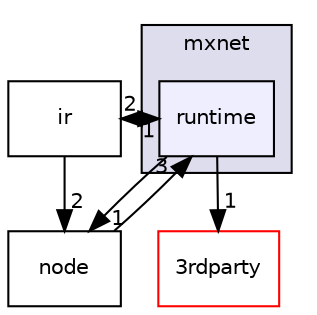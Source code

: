 digraph "/work/mxnet/include/mxnet/runtime" {
  compound=true
  node [ fontsize="10", fontname="Helvetica"];
  edge [ labelfontsize="10", labelfontname="Helvetica"];
  subgraph clusterdir_1143c7affb9ebd026cb6818dd282def7 {
    graph [ bgcolor="#ddddee", pencolor="black", label="mxnet" fontname="Helvetica", fontsize="10", URL="dir_1143c7affb9ebd026cb6818dd282def7.html"]
  dir_8e7a93613ef4c7e7d673effa691c1739 [shape=box, label="runtime", style="filled", fillcolor="#eeeeff", pencolor="black", URL="dir_8e7a93613ef4c7e7d673effa691c1739.html"];
  }
  dir_c697659eb9eafab534ce70cac2166794 [shape=box label="node" URL="dir_c697659eb9eafab534ce70cac2166794.html"];
  dir_8cab8f464681f7cc51cee77e79a434cd [shape=box label="3rdparty" fillcolor="white" style="filled" color="red" URL="dir_8cab8f464681f7cc51cee77e79a434cd.html"];
  dir_13b112acc2bfc720af721380ba4d9a12 [shape=box label="ir" URL="dir_13b112acc2bfc720af721380ba4d9a12.html"];
  dir_c697659eb9eafab534ce70cac2166794->dir_8e7a93613ef4c7e7d673effa691c1739 [headlabel="3", labeldistance=1.5 headhref="dir_000022_000018.html"];
  dir_8e7a93613ef4c7e7d673effa691c1739->dir_c697659eb9eafab534ce70cac2166794 [headlabel="1", labeldistance=1.5 headhref="dir_000018_000022.html"];
  dir_8e7a93613ef4c7e7d673effa691c1739->dir_8cab8f464681f7cc51cee77e79a434cd [headlabel="1", labeldistance=1.5 headhref="dir_000018_000000.html"];
  dir_8e7a93613ef4c7e7d673effa691c1739->dir_13b112acc2bfc720af721380ba4d9a12 [headlabel="1", labeldistance=1.5 headhref="dir_000018_000021.html"];
  dir_13b112acc2bfc720af721380ba4d9a12->dir_c697659eb9eafab534ce70cac2166794 [headlabel="2", labeldistance=1.5 headhref="dir_000021_000022.html"];
  dir_13b112acc2bfc720af721380ba4d9a12->dir_8e7a93613ef4c7e7d673effa691c1739 [headlabel="2", labeldistance=1.5 headhref="dir_000021_000018.html"];
}
